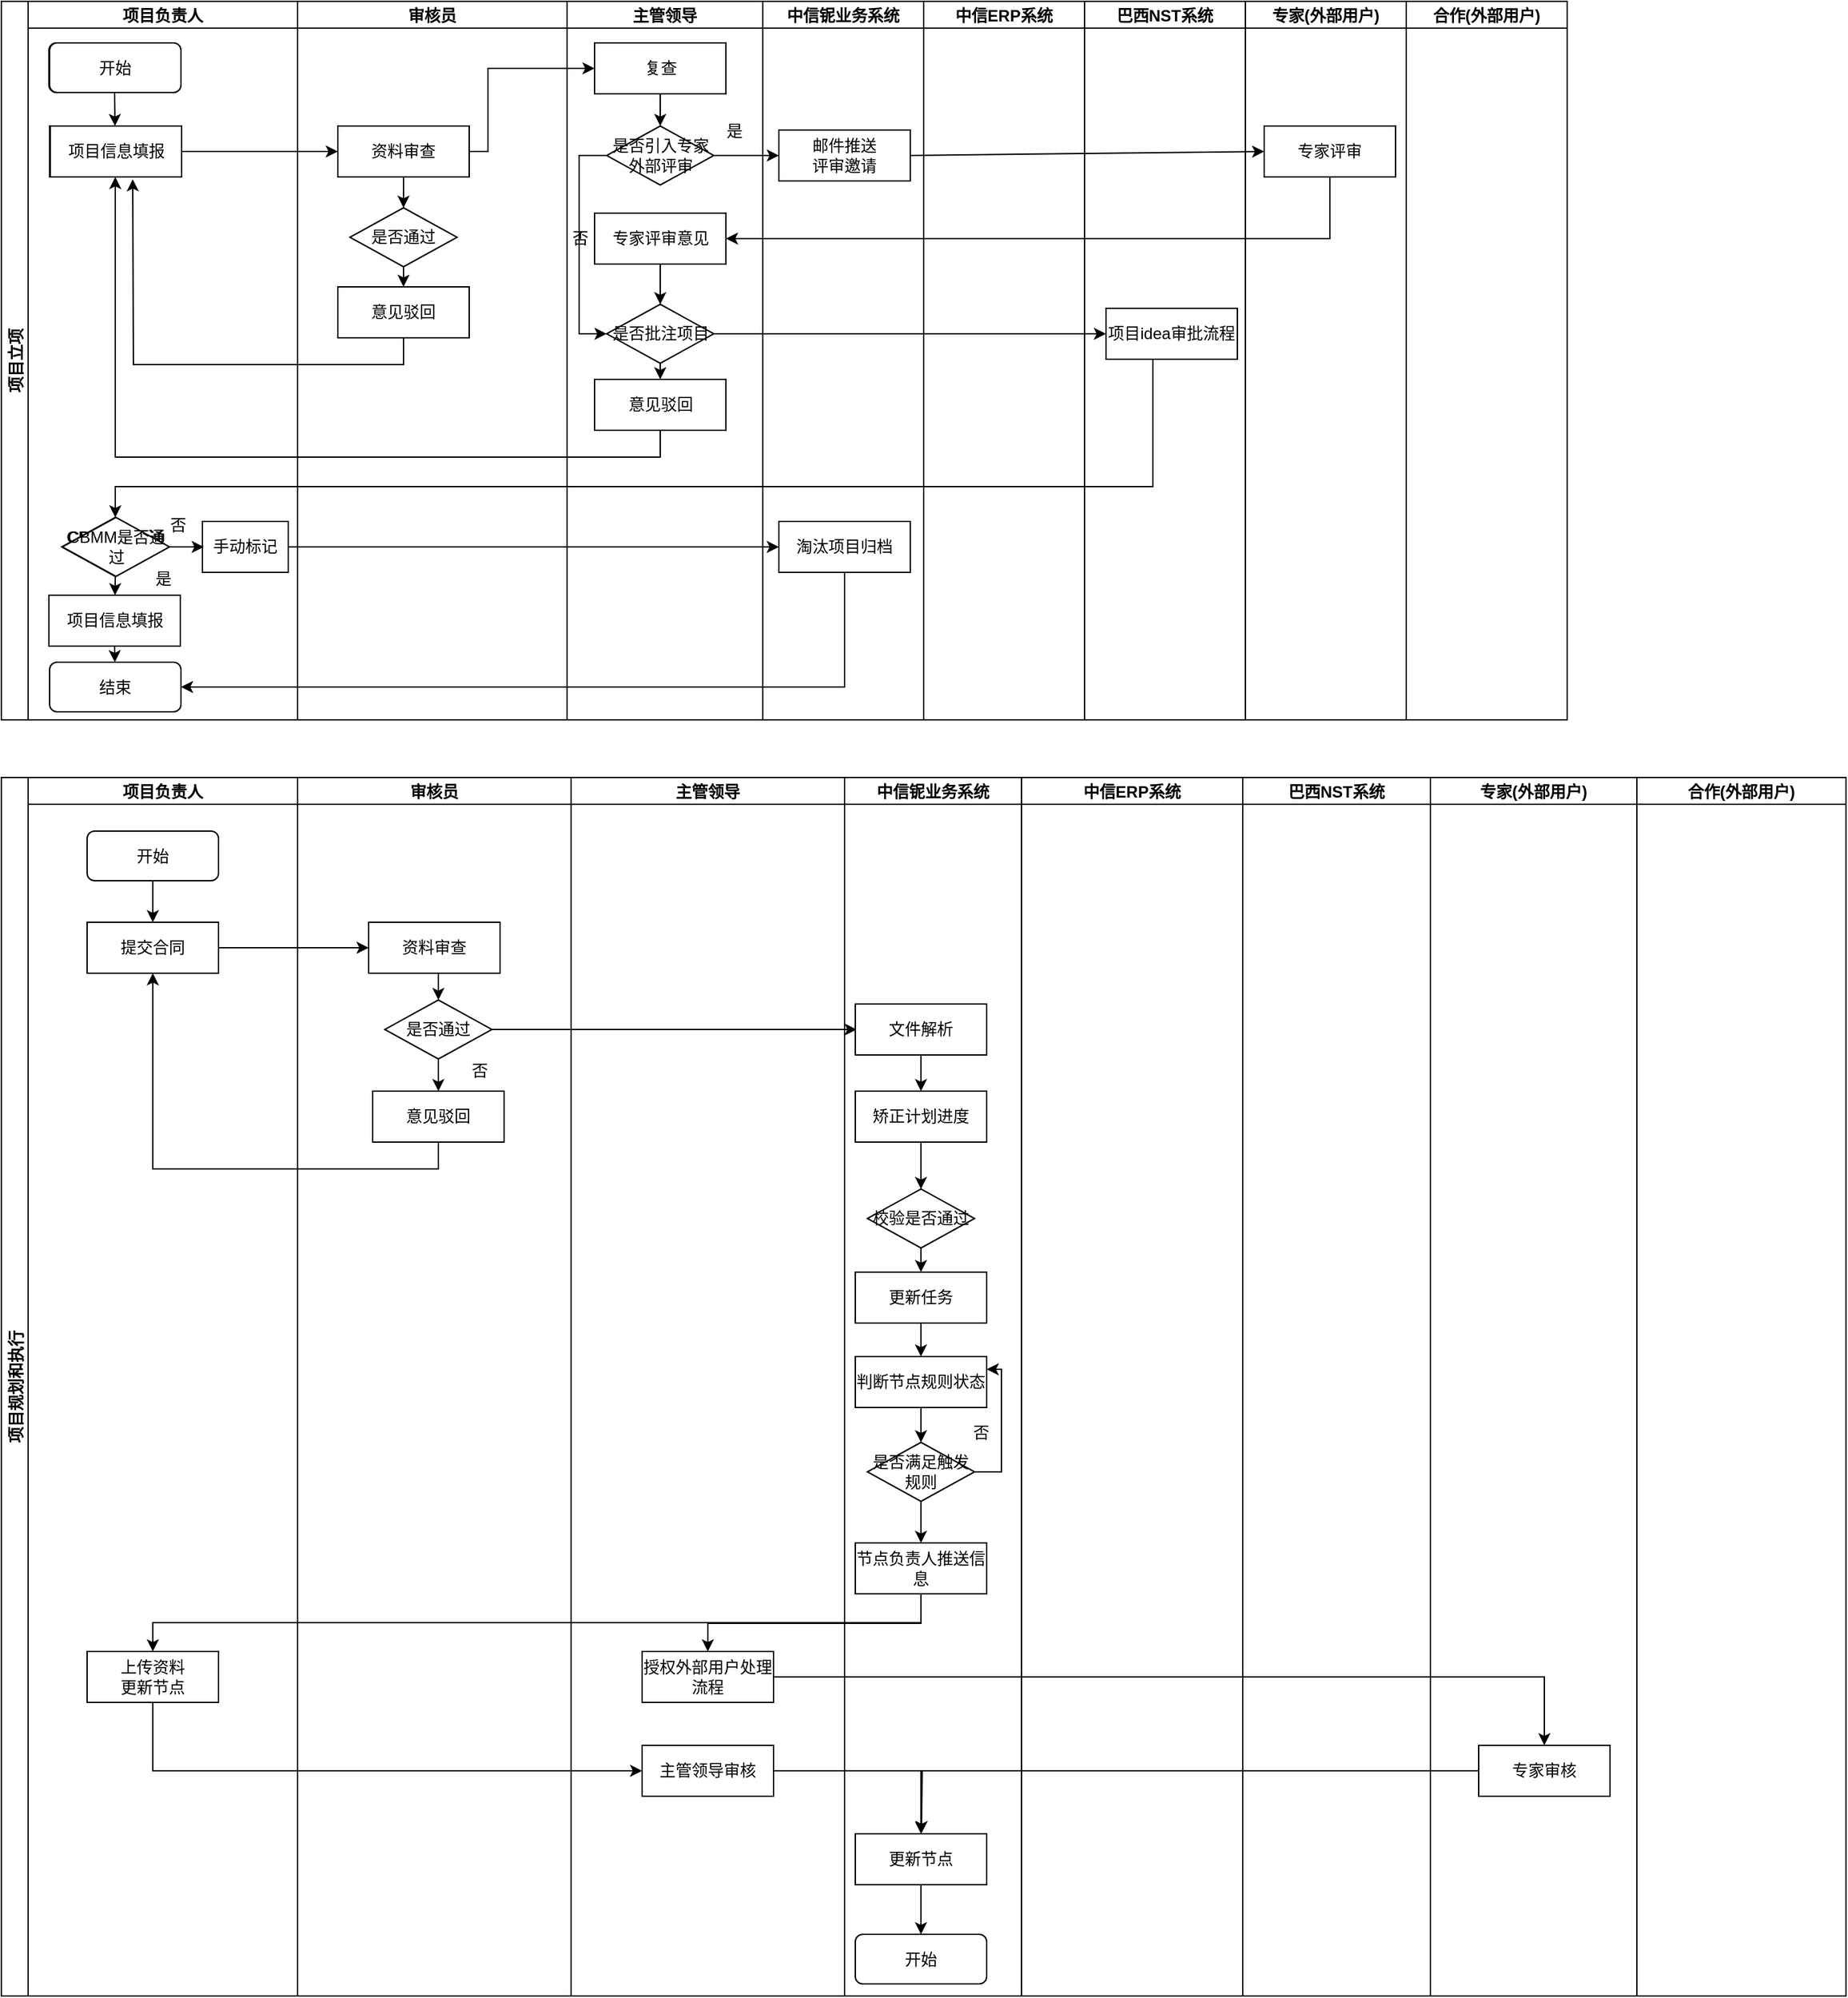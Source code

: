<mxfile version="21.1.8" type="github">
  <diagram id="prtHgNgQTEPvFCAcTncT" name="Page-1">
    <mxGraphModel dx="1843" dy="987" grid="0" gridSize="10" guides="1" tooltips="1" connect="1" arrows="1" fold="1" page="1" pageScale="1" pageWidth="3300" pageHeight="4681" math="0" shadow="0">
      <root>
        <mxCell id="0" />
        <mxCell id="1" parent="0" />
        <mxCell id="bHHt2sKUUEsSAKsjXfjZ-79" value="项目立项" style="swimlane;childLayout=stackLayout;resizeParent=1;resizeParentMax=0;startSize=20;horizontal=0;horizontalStack=1;" vertex="1" parent="1">
          <mxGeometry x="39" y="24" width="1168" height="536" as="geometry" />
        </mxCell>
        <mxCell id="bHHt2sKUUEsSAKsjXfjZ-80" value="项目负责人" style="swimlane;startSize=20;" vertex="1" parent="bHHt2sKUUEsSAKsjXfjZ-79">
          <mxGeometry x="20" width="201" height="536" as="geometry" />
        </mxCell>
        <mxCell id="bHHt2sKUUEsSAKsjXfjZ-88" value="开始" style="rounded=1;whiteSpace=wrap;html=1;" vertex="1" parent="bHHt2sKUUEsSAKsjXfjZ-80">
          <mxGeometry x="15.5" y="31" width="98" height="37" as="geometry" />
        </mxCell>
        <mxCell id="bHHt2sKUUEsSAKsjXfjZ-89" value="项目信息填报" style="rounded=0;whiteSpace=wrap;html=1;" vertex="1" parent="bHHt2sKUUEsSAKsjXfjZ-80">
          <mxGeometry x="16" y="93" width="98" height="38" as="geometry" />
        </mxCell>
        <mxCell id="bHHt2sKUUEsSAKsjXfjZ-90" value="" style="endArrow=classic;html=1;rounded=0;exitX=0.5;exitY=1;exitDx=0;exitDy=0;" edge="1" parent="bHHt2sKUUEsSAKsjXfjZ-80" source="bHHt2sKUUEsSAKsjXfjZ-88" target="bHHt2sKUUEsSAKsjXfjZ-89">
          <mxGeometry width="50" height="50" relative="1" as="geometry">
            <mxPoint x="75" y="213" as="sourcePoint" />
            <mxPoint x="125" y="163" as="targetPoint" />
          </mxGeometry>
        </mxCell>
        <mxCell id="bHHt2sKUUEsSAKsjXfjZ-121" value="CBMM是否通过" style="rhombus;whiteSpace=wrap;html=1;" vertex="1" parent="bHHt2sKUUEsSAKsjXfjZ-80">
          <mxGeometry x="25" y="385" width="80" height="44" as="geometry" />
        </mxCell>
        <mxCell id="bHHt2sKUUEsSAKsjXfjZ-124" value="项目信息填报" style="rounded=0;whiteSpace=wrap;html=1;" vertex="1" parent="bHHt2sKUUEsSAKsjXfjZ-80">
          <mxGeometry x="15.5" y="443" width="98" height="38" as="geometry" />
        </mxCell>
        <mxCell id="bHHt2sKUUEsSAKsjXfjZ-125" value="结束" style="rounded=1;whiteSpace=wrap;html=1;" vertex="1" parent="bHHt2sKUUEsSAKsjXfjZ-80">
          <mxGeometry x="16" y="493" width="98" height="37" as="geometry" />
        </mxCell>
        <mxCell id="bHHt2sKUUEsSAKsjXfjZ-126" value="" style="endArrow=classic;html=1;rounded=0;exitX=0.5;exitY=1;exitDx=0;exitDy=0;" edge="1" parent="bHHt2sKUUEsSAKsjXfjZ-80" source="bHHt2sKUUEsSAKsjXfjZ-121" target="bHHt2sKUUEsSAKsjXfjZ-124">
          <mxGeometry width="50" height="50" relative="1" as="geometry">
            <mxPoint x="498" y="326" as="sourcePoint" />
            <mxPoint x="548" y="276" as="targetPoint" />
          </mxGeometry>
        </mxCell>
        <mxCell id="bHHt2sKUUEsSAKsjXfjZ-127" value="" style="endArrow=classic;html=1;rounded=0;exitX=0.5;exitY=1;exitDx=0;exitDy=0;" edge="1" parent="bHHt2sKUUEsSAKsjXfjZ-80" source="bHHt2sKUUEsSAKsjXfjZ-124" target="bHHt2sKUUEsSAKsjXfjZ-125">
          <mxGeometry width="50" height="50" relative="1" as="geometry">
            <mxPoint x="498" y="326" as="sourcePoint" />
            <mxPoint x="548" y="276" as="targetPoint" />
          </mxGeometry>
        </mxCell>
        <mxCell id="bHHt2sKUUEsSAKsjXfjZ-128" value="是" style="text;html=1;strokeColor=none;fillColor=none;align=center;verticalAlign=middle;whiteSpace=wrap;rounded=0;" vertex="1" parent="bHHt2sKUUEsSAKsjXfjZ-80">
          <mxGeometry x="71" y="416" width="60" height="30" as="geometry" />
        </mxCell>
        <mxCell id="bHHt2sKUUEsSAKsjXfjZ-138" value="开始" style="rounded=1;whiteSpace=wrap;html=1;" vertex="1" parent="bHHt2sKUUEsSAKsjXfjZ-80">
          <mxGeometry x="16" y="31" width="98" height="37" as="geometry" />
        </mxCell>
        <mxCell id="bHHt2sKUUEsSAKsjXfjZ-139" value="项目信息填报" style="rounded=0;whiteSpace=wrap;html=1;" vertex="1" parent="bHHt2sKUUEsSAKsjXfjZ-80">
          <mxGeometry x="16.5" y="93" width="98" height="38" as="geometry" />
        </mxCell>
        <mxCell id="bHHt2sKUUEsSAKsjXfjZ-140" value="CBMM是否通过" style="rhombus;whiteSpace=wrap;html=1;" vertex="1" parent="bHHt2sKUUEsSAKsjXfjZ-80">
          <mxGeometry x="25.5" y="385" width="80" height="44" as="geometry" />
        </mxCell>
        <mxCell id="bHHt2sKUUEsSAKsjXfjZ-132" value="手动标记" style="rounded=0;whiteSpace=wrap;html=1;" vertex="1" parent="bHHt2sKUUEsSAKsjXfjZ-80">
          <mxGeometry x="130" y="388" width="64" height="38" as="geometry" />
        </mxCell>
        <mxCell id="bHHt2sKUUEsSAKsjXfjZ-145" value="否" style="text;html=1;strokeColor=none;fillColor=none;align=center;verticalAlign=middle;whiteSpace=wrap;rounded=0;" vertex="1" parent="bHHt2sKUUEsSAKsjXfjZ-80">
          <mxGeometry x="82" y="376" width="60" height="30" as="geometry" />
        </mxCell>
        <mxCell id="bHHt2sKUUEsSAKsjXfjZ-81" value="审核员" style="swimlane;startSize=20;" vertex="1" parent="bHHt2sKUUEsSAKsjXfjZ-79">
          <mxGeometry x="221" width="201" height="536" as="geometry" />
        </mxCell>
        <mxCell id="bHHt2sKUUEsSAKsjXfjZ-92" value="资料审查" style="rounded=0;whiteSpace=wrap;html=1;" vertex="1" parent="bHHt2sKUUEsSAKsjXfjZ-81">
          <mxGeometry x="30" y="93" width="98" height="38" as="geometry" />
        </mxCell>
        <mxCell id="bHHt2sKUUEsSAKsjXfjZ-93" value="是否通过" style="rhombus;whiteSpace=wrap;html=1;" vertex="1" parent="bHHt2sKUUEsSAKsjXfjZ-81">
          <mxGeometry x="39" y="154" width="80" height="44" as="geometry" />
        </mxCell>
        <mxCell id="bHHt2sKUUEsSAKsjXfjZ-94" value="" style="endArrow=classic;html=1;rounded=0;exitX=0.5;exitY=1;exitDx=0;exitDy=0;entryX=0.5;entryY=0;entryDx=0;entryDy=0;" edge="1" parent="bHHt2sKUUEsSAKsjXfjZ-81" source="bHHt2sKUUEsSAKsjXfjZ-92" target="bHHt2sKUUEsSAKsjXfjZ-93">
          <mxGeometry width="50" height="50" relative="1" as="geometry">
            <mxPoint x="339" y="311" as="sourcePoint" />
            <mxPoint x="389" y="261" as="targetPoint" />
          </mxGeometry>
        </mxCell>
        <mxCell id="bHHt2sKUUEsSAKsjXfjZ-142" style="edgeStyle=orthogonalEdgeStyle;rounded=0;orthogonalLoop=1;jettySize=auto;html=1;exitX=0.5;exitY=1;exitDx=0;exitDy=0;" edge="1" parent="bHHt2sKUUEsSAKsjXfjZ-81" source="bHHt2sKUUEsSAKsjXfjZ-114">
          <mxGeometry relative="1" as="geometry">
            <mxPoint x="-123.0" y="132.706" as="targetPoint" />
          </mxGeometry>
        </mxCell>
        <mxCell id="bHHt2sKUUEsSAKsjXfjZ-114" value="意见驳回" style="rounded=0;whiteSpace=wrap;html=1;" vertex="1" parent="bHHt2sKUUEsSAKsjXfjZ-81">
          <mxGeometry x="30" y="213" width="98" height="38" as="geometry" />
        </mxCell>
        <mxCell id="bHHt2sKUUEsSAKsjXfjZ-141" value="" style="endArrow=classic;html=1;rounded=0;exitX=0.5;exitY=1;exitDx=0;exitDy=0;" edge="1" parent="bHHt2sKUUEsSAKsjXfjZ-81" source="bHHt2sKUUEsSAKsjXfjZ-93" target="bHHt2sKUUEsSAKsjXfjZ-114">
          <mxGeometry width="50" height="50" relative="1" as="geometry">
            <mxPoint x="344" y="397" as="sourcePoint" />
            <mxPoint x="394" y="347" as="targetPoint" />
          </mxGeometry>
        </mxCell>
        <mxCell id="bHHt2sKUUEsSAKsjXfjZ-82" value="主管领导" style="swimlane;startSize=20;" vertex="1" parent="bHHt2sKUUEsSAKsjXfjZ-79">
          <mxGeometry x="422" width="146" height="536" as="geometry" />
        </mxCell>
        <mxCell id="bHHt2sKUUEsSAKsjXfjZ-96" value="复查" style="rounded=0;whiteSpace=wrap;html=1;" vertex="1" parent="bHHt2sKUUEsSAKsjXfjZ-82">
          <mxGeometry x="20.5" y="31" width="98" height="38" as="geometry" />
        </mxCell>
        <mxCell id="bHHt2sKUUEsSAKsjXfjZ-98" value="是否引入专家外部评审" style="rhombus;whiteSpace=wrap;html=1;" vertex="1" parent="bHHt2sKUUEsSAKsjXfjZ-82">
          <mxGeometry x="29.5" y="93" width="80" height="44" as="geometry" />
        </mxCell>
        <mxCell id="bHHt2sKUUEsSAKsjXfjZ-99" value="" style="endArrow=classic;html=1;rounded=0;exitX=0.5;exitY=1;exitDx=0;exitDy=0;entryX=0.5;entryY=0;entryDx=0;entryDy=0;" edge="1" parent="bHHt2sKUUEsSAKsjXfjZ-82" source="bHHt2sKUUEsSAKsjXfjZ-96" target="bHHt2sKUUEsSAKsjXfjZ-98">
          <mxGeometry width="50" height="50" relative="1" as="geometry">
            <mxPoint x="172" y="146" as="sourcePoint" />
            <mxPoint x="222" y="96" as="targetPoint" />
          </mxGeometry>
        </mxCell>
        <mxCell id="bHHt2sKUUEsSAKsjXfjZ-112" style="edgeStyle=orthogonalEdgeStyle;rounded=0;orthogonalLoop=1;jettySize=auto;html=1;exitX=0.5;exitY=1;exitDx=0;exitDy=0;" edge="1" parent="bHHt2sKUUEsSAKsjXfjZ-82" source="bHHt2sKUUEsSAKsjXfjZ-105" target="bHHt2sKUUEsSAKsjXfjZ-109">
          <mxGeometry relative="1" as="geometry" />
        </mxCell>
        <mxCell id="bHHt2sKUUEsSAKsjXfjZ-105" value="专家评审意见" style="rounded=0;whiteSpace=wrap;html=1;" vertex="1" parent="bHHt2sKUUEsSAKsjXfjZ-82">
          <mxGeometry x="20.5" y="158" width="98" height="38" as="geometry" />
        </mxCell>
        <mxCell id="bHHt2sKUUEsSAKsjXfjZ-107" value="是" style="text;html=1;strokeColor=none;fillColor=none;align=center;verticalAlign=middle;whiteSpace=wrap;rounded=0;" vertex="1" parent="bHHt2sKUUEsSAKsjXfjZ-82">
          <mxGeometry x="95" y="82" width="60" height="30" as="geometry" />
        </mxCell>
        <mxCell id="bHHt2sKUUEsSAKsjXfjZ-109" value="是否批注项目" style="rhombus;whiteSpace=wrap;html=1;" vertex="1" parent="bHHt2sKUUEsSAKsjXfjZ-82">
          <mxGeometry x="29.5" y="226" width="80" height="44" as="geometry" />
        </mxCell>
        <mxCell id="bHHt2sKUUEsSAKsjXfjZ-111" value="" style="endArrow=classic;html=1;rounded=0;exitX=0;exitY=0.5;exitDx=0;exitDy=0;entryX=0;entryY=0.5;entryDx=0;entryDy=0;" edge="1" parent="bHHt2sKUUEsSAKsjXfjZ-82" source="bHHt2sKUUEsSAKsjXfjZ-98" target="bHHt2sKUUEsSAKsjXfjZ-109">
          <mxGeometry width="50" height="50" relative="1" as="geometry">
            <mxPoint x="178" y="286" as="sourcePoint" />
            <mxPoint x="228" y="236" as="targetPoint" />
            <Array as="points">
              <mxPoint x="9" y="115" />
              <mxPoint x="9" y="248" />
            </Array>
          </mxGeometry>
        </mxCell>
        <mxCell id="bHHt2sKUUEsSAKsjXfjZ-113" value="否" style="text;html=1;strokeColor=none;fillColor=none;align=center;verticalAlign=middle;whiteSpace=wrap;rounded=0;" vertex="1" parent="bHHt2sKUUEsSAKsjXfjZ-82">
          <mxGeometry x="-20" y="162" width="60" height="30" as="geometry" />
        </mxCell>
        <mxCell id="bHHt2sKUUEsSAKsjXfjZ-115" value="意见驳回" style="rounded=0;whiteSpace=wrap;html=1;" vertex="1" parent="bHHt2sKUUEsSAKsjXfjZ-82">
          <mxGeometry x="20.5" y="282" width="98" height="38" as="geometry" />
        </mxCell>
        <mxCell id="bHHt2sKUUEsSAKsjXfjZ-116" value="" style="endArrow=classic;html=1;rounded=0;exitX=0.5;exitY=1;exitDx=0;exitDy=0;entryX=0.5;entryY=0;entryDx=0;entryDy=0;" edge="1" parent="bHHt2sKUUEsSAKsjXfjZ-82" source="bHHt2sKUUEsSAKsjXfjZ-109" target="bHHt2sKUUEsSAKsjXfjZ-115">
          <mxGeometry width="50" height="50" relative="1" as="geometry">
            <mxPoint x="216" y="279" as="sourcePoint" />
            <mxPoint x="266" y="229" as="targetPoint" />
          </mxGeometry>
        </mxCell>
        <mxCell id="bHHt2sKUUEsSAKsjXfjZ-83" value="中信铌业务系统" style="swimlane;startSize=20;" vertex="1" parent="bHHt2sKUUEsSAKsjXfjZ-79">
          <mxGeometry x="568" width="120" height="536" as="geometry" />
        </mxCell>
        <mxCell id="bHHt2sKUUEsSAKsjXfjZ-100" value="邮件推送&lt;br&gt;评审邀请" style="rounded=0;whiteSpace=wrap;html=1;" vertex="1" parent="bHHt2sKUUEsSAKsjXfjZ-83">
          <mxGeometry x="12" y="96" width="98" height="38" as="geometry" />
        </mxCell>
        <mxCell id="bHHt2sKUUEsSAKsjXfjZ-130" value="淘汰项目归档" style="rounded=0;whiteSpace=wrap;html=1;" vertex="1" parent="bHHt2sKUUEsSAKsjXfjZ-83">
          <mxGeometry x="12" y="388" width="98" height="38" as="geometry" />
        </mxCell>
        <mxCell id="bHHt2sKUUEsSAKsjXfjZ-87" value="中信ERP系统" style="swimlane;startSize=20;" vertex="1" parent="bHHt2sKUUEsSAKsjXfjZ-79">
          <mxGeometry x="688" width="120" height="536" as="geometry" />
        </mxCell>
        <mxCell id="bHHt2sKUUEsSAKsjXfjZ-86" value="巴西NST系统" style="swimlane;startSize=20;" vertex="1" parent="bHHt2sKUUEsSAKsjXfjZ-79">
          <mxGeometry x="808" width="120" height="536" as="geometry" />
        </mxCell>
        <mxCell id="bHHt2sKUUEsSAKsjXfjZ-119" value="项目idea审批流程" style="rounded=0;whiteSpace=wrap;html=1;" vertex="1" parent="bHHt2sKUUEsSAKsjXfjZ-86">
          <mxGeometry x="16" y="229" width="98" height="38" as="geometry" />
        </mxCell>
        <mxCell id="bHHt2sKUUEsSAKsjXfjZ-85" value="专家(外部用户)" style="swimlane;startSize=20;" vertex="1" parent="bHHt2sKUUEsSAKsjXfjZ-79">
          <mxGeometry x="928" width="120" height="536" as="geometry" />
        </mxCell>
        <mxCell id="bHHt2sKUUEsSAKsjXfjZ-102" value="专家评审" style="rounded=0;whiteSpace=wrap;html=1;" vertex="1" parent="bHHt2sKUUEsSAKsjXfjZ-85">
          <mxGeometry x="14" y="93" width="98" height="38" as="geometry" />
        </mxCell>
        <mxCell id="bHHt2sKUUEsSAKsjXfjZ-84" value="合作(外部用户)" style="swimlane;startSize=20;" vertex="1" parent="bHHt2sKUUEsSAKsjXfjZ-79">
          <mxGeometry x="1048" width="120" height="536" as="geometry" />
        </mxCell>
        <mxCell id="bHHt2sKUUEsSAKsjXfjZ-95" style="edgeStyle=orthogonalEdgeStyle;rounded=0;orthogonalLoop=1;jettySize=auto;html=1;exitX=1;exitY=0.5;exitDx=0;exitDy=0;entryX=0;entryY=0.5;entryDx=0;entryDy=0;" edge="1" parent="bHHt2sKUUEsSAKsjXfjZ-79" source="bHHt2sKUUEsSAKsjXfjZ-89" target="bHHt2sKUUEsSAKsjXfjZ-92">
          <mxGeometry relative="1" as="geometry" />
        </mxCell>
        <mxCell id="bHHt2sKUUEsSAKsjXfjZ-97" value="" style="endArrow=classic;html=1;rounded=0;exitX=1;exitY=0.5;exitDx=0;exitDy=0;entryX=0;entryY=0.5;entryDx=0;entryDy=0;" edge="1" parent="bHHt2sKUUEsSAKsjXfjZ-79" source="bHHt2sKUUEsSAKsjXfjZ-92" target="bHHt2sKUUEsSAKsjXfjZ-96">
          <mxGeometry width="50" height="50" relative="1" as="geometry">
            <mxPoint x="370" y="162" as="sourcePoint" />
            <mxPoint x="420" y="112" as="targetPoint" />
            <Array as="points">
              <mxPoint x="363" y="112" />
              <mxPoint x="363" y="50" />
            </Array>
          </mxGeometry>
        </mxCell>
        <mxCell id="bHHt2sKUUEsSAKsjXfjZ-101" value="" style="endArrow=classic;html=1;rounded=0;exitX=1;exitY=0.5;exitDx=0;exitDy=0;entryX=0;entryY=0.5;entryDx=0;entryDy=0;" edge="1" parent="bHHt2sKUUEsSAKsjXfjZ-79" source="bHHt2sKUUEsSAKsjXfjZ-98" target="bHHt2sKUUEsSAKsjXfjZ-100">
          <mxGeometry width="50" height="50" relative="1" as="geometry">
            <mxPoint x="517" y="320" as="sourcePoint" />
            <mxPoint x="567" y="270" as="targetPoint" />
          </mxGeometry>
        </mxCell>
        <mxCell id="bHHt2sKUUEsSAKsjXfjZ-103" value="" style="endArrow=classic;html=1;rounded=0;exitX=1;exitY=0.5;exitDx=0;exitDy=0;entryX=0;entryY=0.5;entryDx=0;entryDy=0;" edge="1" parent="bHHt2sKUUEsSAKsjXfjZ-79" source="bHHt2sKUUEsSAKsjXfjZ-100" target="bHHt2sKUUEsSAKsjXfjZ-102">
          <mxGeometry width="50" height="50" relative="1" as="geometry">
            <mxPoint x="618" y="124" as="sourcePoint" />
            <mxPoint x="668" y="74" as="targetPoint" />
          </mxGeometry>
        </mxCell>
        <mxCell id="bHHt2sKUUEsSAKsjXfjZ-106" style="edgeStyle=orthogonalEdgeStyle;rounded=0;orthogonalLoop=1;jettySize=auto;html=1;exitX=0.5;exitY=1;exitDx=0;exitDy=0;entryX=1;entryY=0.5;entryDx=0;entryDy=0;" edge="1" parent="bHHt2sKUUEsSAKsjXfjZ-79" source="bHHt2sKUUEsSAKsjXfjZ-102" target="bHHt2sKUUEsSAKsjXfjZ-105">
          <mxGeometry relative="1" as="geometry" />
        </mxCell>
        <mxCell id="bHHt2sKUUEsSAKsjXfjZ-117" style="edgeStyle=orthogonalEdgeStyle;rounded=0;orthogonalLoop=1;jettySize=auto;html=1;exitX=0.5;exitY=1;exitDx=0;exitDy=0;entryX=0.5;entryY=1;entryDx=0;entryDy=0;" edge="1" parent="bHHt2sKUUEsSAKsjXfjZ-79" source="bHHt2sKUUEsSAKsjXfjZ-115" target="bHHt2sKUUEsSAKsjXfjZ-89">
          <mxGeometry relative="1" as="geometry" />
        </mxCell>
        <mxCell id="bHHt2sKUUEsSAKsjXfjZ-120" style="edgeStyle=orthogonalEdgeStyle;rounded=0;orthogonalLoop=1;jettySize=auto;html=1;exitX=1;exitY=0.5;exitDx=0;exitDy=0;entryX=0;entryY=0.5;entryDx=0;entryDy=0;" edge="1" parent="bHHt2sKUUEsSAKsjXfjZ-79" source="bHHt2sKUUEsSAKsjXfjZ-109" target="bHHt2sKUUEsSAKsjXfjZ-119">
          <mxGeometry relative="1" as="geometry" />
        </mxCell>
        <mxCell id="bHHt2sKUUEsSAKsjXfjZ-123" style="edgeStyle=orthogonalEdgeStyle;rounded=0;orthogonalLoop=1;jettySize=auto;html=1;exitX=0.5;exitY=1;exitDx=0;exitDy=0;entryX=0.5;entryY=0;entryDx=0;entryDy=0;" edge="1" parent="bHHt2sKUUEsSAKsjXfjZ-79" source="bHHt2sKUUEsSAKsjXfjZ-119" target="bHHt2sKUUEsSAKsjXfjZ-121">
          <mxGeometry relative="1" as="geometry">
            <Array as="points">
              <mxPoint x="859" y="362" />
              <mxPoint x="85" y="362" />
            </Array>
          </mxGeometry>
        </mxCell>
        <mxCell id="bHHt2sKUUEsSAKsjXfjZ-144" style="edgeStyle=orthogonalEdgeStyle;rounded=0;orthogonalLoop=1;jettySize=auto;html=1;exitX=1;exitY=0.5;exitDx=0;exitDy=0;entryX=0;entryY=0.5;entryDx=0;entryDy=0;" edge="1" parent="bHHt2sKUUEsSAKsjXfjZ-79" source="bHHt2sKUUEsSAKsjXfjZ-132" target="bHHt2sKUUEsSAKsjXfjZ-130">
          <mxGeometry relative="1" as="geometry" />
        </mxCell>
        <mxCell id="bHHt2sKUUEsSAKsjXfjZ-147" style="edgeStyle=orthogonalEdgeStyle;rounded=0;orthogonalLoop=1;jettySize=auto;html=1;exitX=0.5;exitY=1;exitDx=0;exitDy=0;entryX=1;entryY=0.5;entryDx=0;entryDy=0;" edge="1" parent="bHHt2sKUUEsSAKsjXfjZ-79" source="bHHt2sKUUEsSAKsjXfjZ-130" target="bHHt2sKUUEsSAKsjXfjZ-125">
          <mxGeometry relative="1" as="geometry" />
        </mxCell>
        <mxCell id="bHHt2sKUUEsSAKsjXfjZ-143" value="" style="endArrow=classic;html=1;rounded=0;exitX=1;exitY=0.5;exitDx=0;exitDy=0;" edge="1" parent="1" source="bHHt2sKUUEsSAKsjXfjZ-140">
          <mxGeometry width="50" height="50" relative="1" as="geometry">
            <mxPoint x="590" y="421" as="sourcePoint" />
            <mxPoint x="190" y="431" as="targetPoint" />
          </mxGeometry>
        </mxCell>
        <mxCell id="bHHt2sKUUEsSAKsjXfjZ-206" value="项目规划和执行" style="swimlane;childLayout=stackLayout;resizeParent=1;resizeParentMax=0;startSize=20;horizontal=0;horizontalStack=1;" vertex="1" parent="1">
          <mxGeometry x="39" y="603" width="1376" height="909" as="geometry" />
        </mxCell>
        <mxCell id="bHHt2sKUUEsSAKsjXfjZ-222" value="项目负责人" style="swimlane;startSize=20;" vertex="1" parent="bHHt2sKUUEsSAKsjXfjZ-206">
          <mxGeometry x="20" width="201" height="909" as="geometry" />
        </mxCell>
        <mxCell id="bHHt2sKUUEsSAKsjXfjZ-267" style="edgeStyle=orthogonalEdgeStyle;rounded=0;orthogonalLoop=1;jettySize=auto;html=1;exitX=0.5;exitY=1;exitDx=0;exitDy=0;" edge="1" parent="bHHt2sKUUEsSAKsjXfjZ-222" source="bHHt2sKUUEsSAKsjXfjZ-262" target="bHHt2sKUUEsSAKsjXfjZ-264">
          <mxGeometry relative="1" as="geometry" />
        </mxCell>
        <mxCell id="bHHt2sKUUEsSAKsjXfjZ-262" value="开始" style="rounded=1;whiteSpace=wrap;html=1;" vertex="1" parent="bHHt2sKUUEsSAKsjXfjZ-222">
          <mxGeometry x="44" y="40" width="98" height="37" as="geometry" />
        </mxCell>
        <mxCell id="bHHt2sKUUEsSAKsjXfjZ-264" value="提交合同" style="rounded=0;whiteSpace=wrap;html=1;" vertex="1" parent="bHHt2sKUUEsSAKsjXfjZ-222">
          <mxGeometry x="44" y="108" width="98" height="38" as="geometry" />
        </mxCell>
        <mxCell id="bHHt2sKUUEsSAKsjXfjZ-321" value="上传资料&lt;br&gt;更新节点" style="rounded=0;whiteSpace=wrap;html=1;" vertex="1" parent="bHHt2sKUUEsSAKsjXfjZ-222">
          <mxGeometry x="44" y="652" width="98" height="38" as="geometry" />
        </mxCell>
        <mxCell id="bHHt2sKUUEsSAKsjXfjZ-229" value="审核员" style="swimlane;startSize=20;" vertex="1" parent="bHHt2sKUUEsSAKsjXfjZ-206">
          <mxGeometry x="221" width="204" height="909" as="geometry" />
        </mxCell>
        <mxCell id="bHHt2sKUUEsSAKsjXfjZ-272" style="edgeStyle=orthogonalEdgeStyle;rounded=0;orthogonalLoop=1;jettySize=auto;html=1;exitX=0.5;exitY=1;exitDx=0;exitDy=0;entryX=0.5;entryY=0;entryDx=0;entryDy=0;" edge="1" parent="bHHt2sKUUEsSAKsjXfjZ-229" source="bHHt2sKUUEsSAKsjXfjZ-265" target="bHHt2sKUUEsSAKsjXfjZ-266">
          <mxGeometry relative="1" as="geometry" />
        </mxCell>
        <mxCell id="bHHt2sKUUEsSAKsjXfjZ-265" value="资料审查" style="rounded=0;whiteSpace=wrap;html=1;" vertex="1" parent="bHHt2sKUUEsSAKsjXfjZ-229">
          <mxGeometry x="53" y="108" width="98" height="38" as="geometry" />
        </mxCell>
        <mxCell id="bHHt2sKUUEsSAKsjXfjZ-274" style="edgeStyle=orthogonalEdgeStyle;rounded=0;orthogonalLoop=1;jettySize=auto;html=1;exitX=0.5;exitY=1;exitDx=0;exitDy=0;entryX=0.5;entryY=0;entryDx=0;entryDy=0;" edge="1" parent="bHHt2sKUUEsSAKsjXfjZ-229" source="bHHt2sKUUEsSAKsjXfjZ-266" target="bHHt2sKUUEsSAKsjXfjZ-273">
          <mxGeometry relative="1" as="geometry" />
        </mxCell>
        <mxCell id="bHHt2sKUUEsSAKsjXfjZ-280" style="edgeStyle=orthogonalEdgeStyle;rounded=0;orthogonalLoop=1;jettySize=auto;html=1;exitX=1;exitY=0.5;exitDx=0;exitDy=0;" edge="1" parent="bHHt2sKUUEsSAKsjXfjZ-229" source="bHHt2sKUUEsSAKsjXfjZ-266">
          <mxGeometry relative="1" as="geometry">
            <mxPoint x="417" y="188" as="targetPoint" />
          </mxGeometry>
        </mxCell>
        <mxCell id="bHHt2sKUUEsSAKsjXfjZ-266" value="是否通过" style="rhombus;whiteSpace=wrap;html=1;" vertex="1" parent="bHHt2sKUUEsSAKsjXfjZ-229">
          <mxGeometry x="65" y="166" width="80" height="44" as="geometry" />
        </mxCell>
        <mxCell id="bHHt2sKUUEsSAKsjXfjZ-273" value="意见驳回" style="rounded=0;whiteSpace=wrap;html=1;" vertex="1" parent="bHHt2sKUUEsSAKsjXfjZ-229">
          <mxGeometry x="56" y="234" width="98" height="38" as="geometry" />
        </mxCell>
        <mxCell id="bHHt2sKUUEsSAKsjXfjZ-276" value="否" style="text;html=1;strokeColor=none;fillColor=none;align=center;verticalAlign=middle;whiteSpace=wrap;rounded=0;" vertex="1" parent="bHHt2sKUUEsSAKsjXfjZ-229">
          <mxGeometry x="106" y="204" width="60" height="30" as="geometry" />
        </mxCell>
        <mxCell id="bHHt2sKUUEsSAKsjXfjZ-269" value="主管领导" style="swimlane;startSize=20;" vertex="1" parent="bHHt2sKUUEsSAKsjXfjZ-206">
          <mxGeometry x="425" width="204" height="909" as="geometry" />
        </mxCell>
        <mxCell id="bHHt2sKUUEsSAKsjXfjZ-359" value="授权外部用户处理流程" style="rounded=0;whiteSpace=wrap;html=1;" vertex="1" parent="bHHt2sKUUEsSAKsjXfjZ-269">
          <mxGeometry x="53" y="652" width="98" height="38" as="geometry" />
        </mxCell>
        <mxCell id="bHHt2sKUUEsSAKsjXfjZ-376" style="edgeStyle=orthogonalEdgeStyle;rounded=0;orthogonalLoop=1;jettySize=auto;html=1;exitX=1;exitY=0.5;exitDx=0;exitDy=0;" edge="1" parent="bHHt2sKUUEsSAKsjXfjZ-269" source="bHHt2sKUUEsSAKsjXfjZ-364">
          <mxGeometry relative="1" as="geometry">
            <mxPoint x="261.353" y="787.588" as="targetPoint" />
          </mxGeometry>
        </mxCell>
        <mxCell id="bHHt2sKUUEsSAKsjXfjZ-364" value="主管领导审核" style="rounded=0;whiteSpace=wrap;html=1;" vertex="1" parent="bHHt2sKUUEsSAKsjXfjZ-269">
          <mxGeometry x="53" y="722" width="98" height="38" as="geometry" />
        </mxCell>
        <mxCell id="bHHt2sKUUEsSAKsjXfjZ-241" value="中信铌业务系统" style="swimlane;startSize=20;" vertex="1" parent="bHHt2sKUUEsSAKsjXfjZ-206">
          <mxGeometry x="629" width="132" height="909" as="geometry" />
        </mxCell>
        <mxCell id="bHHt2sKUUEsSAKsjXfjZ-283" style="edgeStyle=orthogonalEdgeStyle;rounded=0;orthogonalLoop=1;jettySize=auto;html=1;exitX=0.5;exitY=1;exitDx=0;exitDy=0;entryX=0.5;entryY=0;entryDx=0;entryDy=0;" edge="1" parent="bHHt2sKUUEsSAKsjXfjZ-241" source="bHHt2sKUUEsSAKsjXfjZ-278" target="bHHt2sKUUEsSAKsjXfjZ-281">
          <mxGeometry relative="1" as="geometry" />
        </mxCell>
        <mxCell id="bHHt2sKUUEsSAKsjXfjZ-278" value="文件解析" style="rounded=0;whiteSpace=wrap;html=1;" vertex="1" parent="bHHt2sKUUEsSAKsjXfjZ-241">
          <mxGeometry x="8" y="169" width="98" height="38" as="geometry" />
        </mxCell>
        <mxCell id="bHHt2sKUUEsSAKsjXfjZ-284" style="edgeStyle=orthogonalEdgeStyle;rounded=0;orthogonalLoop=1;jettySize=auto;html=1;exitX=0.5;exitY=1;exitDx=0;exitDy=0;" edge="1" parent="bHHt2sKUUEsSAKsjXfjZ-241" source="bHHt2sKUUEsSAKsjXfjZ-281" target="bHHt2sKUUEsSAKsjXfjZ-282">
          <mxGeometry relative="1" as="geometry" />
        </mxCell>
        <mxCell id="bHHt2sKUUEsSAKsjXfjZ-281" value="矫正计划进度" style="rounded=0;whiteSpace=wrap;html=1;" vertex="1" parent="bHHt2sKUUEsSAKsjXfjZ-241">
          <mxGeometry x="8" y="234" width="98" height="38" as="geometry" />
        </mxCell>
        <mxCell id="bHHt2sKUUEsSAKsjXfjZ-286" style="edgeStyle=orthogonalEdgeStyle;rounded=0;orthogonalLoop=1;jettySize=auto;html=1;exitX=0.5;exitY=1;exitDx=0;exitDy=0;entryX=0.5;entryY=0;entryDx=0;entryDy=0;" edge="1" parent="bHHt2sKUUEsSAKsjXfjZ-241" source="bHHt2sKUUEsSAKsjXfjZ-282" target="bHHt2sKUUEsSAKsjXfjZ-285">
          <mxGeometry relative="1" as="geometry" />
        </mxCell>
        <mxCell id="bHHt2sKUUEsSAKsjXfjZ-282" value="校验是否通过" style="rhombus;whiteSpace=wrap;html=1;" vertex="1" parent="bHHt2sKUUEsSAKsjXfjZ-241">
          <mxGeometry x="17" y="307" width="80" height="44" as="geometry" />
        </mxCell>
        <mxCell id="bHHt2sKUUEsSAKsjXfjZ-290" style="edgeStyle=orthogonalEdgeStyle;rounded=0;orthogonalLoop=1;jettySize=auto;html=1;exitX=0.5;exitY=1;exitDx=0;exitDy=0;" edge="1" parent="bHHt2sKUUEsSAKsjXfjZ-241" source="bHHt2sKUUEsSAKsjXfjZ-285" target="bHHt2sKUUEsSAKsjXfjZ-289">
          <mxGeometry relative="1" as="geometry" />
        </mxCell>
        <mxCell id="bHHt2sKUUEsSAKsjXfjZ-285" value="更新任务" style="rounded=0;whiteSpace=wrap;html=1;" vertex="1" parent="bHHt2sKUUEsSAKsjXfjZ-241">
          <mxGeometry x="8" y="369" width="98" height="38" as="geometry" />
        </mxCell>
        <mxCell id="bHHt2sKUUEsSAKsjXfjZ-292" style="edgeStyle=orthogonalEdgeStyle;rounded=0;orthogonalLoop=1;jettySize=auto;html=1;exitX=1;exitY=0.5;exitDx=0;exitDy=0;entryX=1;entryY=0.25;entryDx=0;entryDy=0;" edge="1" parent="bHHt2sKUUEsSAKsjXfjZ-241" source="bHHt2sKUUEsSAKsjXfjZ-287" target="bHHt2sKUUEsSAKsjXfjZ-289">
          <mxGeometry relative="1" as="geometry" />
        </mxCell>
        <mxCell id="bHHt2sKUUEsSAKsjXfjZ-304" style="edgeStyle=orthogonalEdgeStyle;rounded=0;orthogonalLoop=1;jettySize=auto;html=1;exitX=0.5;exitY=1;exitDx=0;exitDy=0;entryX=0.5;entryY=0;entryDx=0;entryDy=0;" edge="1" parent="bHHt2sKUUEsSAKsjXfjZ-241" source="bHHt2sKUUEsSAKsjXfjZ-287" target="bHHt2sKUUEsSAKsjXfjZ-303">
          <mxGeometry relative="1" as="geometry" />
        </mxCell>
        <mxCell id="bHHt2sKUUEsSAKsjXfjZ-287" value="是否满足触发规则" style="rhombus;whiteSpace=wrap;html=1;" vertex="1" parent="bHHt2sKUUEsSAKsjXfjZ-241">
          <mxGeometry x="17" y="496" width="80" height="44" as="geometry" />
        </mxCell>
        <mxCell id="bHHt2sKUUEsSAKsjXfjZ-291" style="edgeStyle=orthogonalEdgeStyle;rounded=0;orthogonalLoop=1;jettySize=auto;html=1;exitX=0.5;exitY=1;exitDx=0;exitDy=0;entryX=0.5;entryY=0;entryDx=0;entryDy=0;" edge="1" parent="bHHt2sKUUEsSAKsjXfjZ-241" source="bHHt2sKUUEsSAKsjXfjZ-289" target="bHHt2sKUUEsSAKsjXfjZ-287">
          <mxGeometry relative="1" as="geometry" />
        </mxCell>
        <mxCell id="bHHt2sKUUEsSAKsjXfjZ-289" value="判断节点规则状态" style="rounded=0;whiteSpace=wrap;html=1;" vertex="1" parent="bHHt2sKUUEsSAKsjXfjZ-241">
          <mxGeometry x="8" y="432" width="98" height="38" as="geometry" />
        </mxCell>
        <mxCell id="bHHt2sKUUEsSAKsjXfjZ-301" value="否" style="text;html=1;strokeColor=none;fillColor=none;align=center;verticalAlign=middle;whiteSpace=wrap;rounded=0;" vertex="1" parent="bHHt2sKUUEsSAKsjXfjZ-241">
          <mxGeometry x="72" y="474" width="60" height="30" as="geometry" />
        </mxCell>
        <mxCell id="bHHt2sKUUEsSAKsjXfjZ-303" value="节点负责人推送信息" style="rounded=0;whiteSpace=wrap;html=1;" vertex="1" parent="bHHt2sKUUEsSAKsjXfjZ-241">
          <mxGeometry x="8" y="571" width="98" height="38" as="geometry" />
        </mxCell>
        <mxCell id="bHHt2sKUUEsSAKsjXfjZ-383" style="edgeStyle=orthogonalEdgeStyle;rounded=0;orthogonalLoop=1;jettySize=auto;html=1;exitX=0.5;exitY=1;exitDx=0;exitDy=0;entryX=0.5;entryY=0;entryDx=0;entryDy=0;" edge="1" parent="bHHt2sKUUEsSAKsjXfjZ-241" source="bHHt2sKUUEsSAKsjXfjZ-370" target="bHHt2sKUUEsSAKsjXfjZ-382">
          <mxGeometry relative="1" as="geometry" />
        </mxCell>
        <mxCell id="bHHt2sKUUEsSAKsjXfjZ-370" value="更新节点" style="rounded=0;whiteSpace=wrap;html=1;" vertex="1" parent="bHHt2sKUUEsSAKsjXfjZ-241">
          <mxGeometry x="8" y="788" width="98" height="38" as="geometry" />
        </mxCell>
        <mxCell id="bHHt2sKUUEsSAKsjXfjZ-382" value="开始" style="rounded=1;whiteSpace=wrap;html=1;" vertex="1" parent="bHHt2sKUUEsSAKsjXfjZ-241">
          <mxGeometry x="8" y="863" width="98" height="37" as="geometry" />
        </mxCell>
        <mxCell id="bHHt2sKUUEsSAKsjXfjZ-244" value="中信ERP系统" style="swimlane;startSize=20;" vertex="1" parent="bHHt2sKUUEsSAKsjXfjZ-206">
          <mxGeometry x="761" width="165" height="909" as="geometry" />
        </mxCell>
        <mxCell id="bHHt2sKUUEsSAKsjXfjZ-245" value="巴西NST系统" style="swimlane;startSize=20;" vertex="1" parent="bHHt2sKUUEsSAKsjXfjZ-206">
          <mxGeometry x="926" width="140" height="909" as="geometry" />
        </mxCell>
        <mxCell id="bHHt2sKUUEsSAKsjXfjZ-247" value="专家(外部用户)" style="swimlane;startSize=20;" vertex="1" parent="bHHt2sKUUEsSAKsjXfjZ-206">
          <mxGeometry x="1066" width="154" height="909" as="geometry" />
        </mxCell>
        <mxCell id="bHHt2sKUUEsSAKsjXfjZ-366" value="专家审核" style="rounded=0;whiteSpace=wrap;html=1;" vertex="1" parent="bHHt2sKUUEsSAKsjXfjZ-247">
          <mxGeometry x="36" y="722" width="98" height="38" as="geometry" />
        </mxCell>
        <mxCell id="bHHt2sKUUEsSAKsjXfjZ-249" value="合作(外部用户)" style="swimlane;startSize=20;" vertex="1" parent="bHHt2sKUUEsSAKsjXfjZ-206">
          <mxGeometry x="1220" width="156" height="909" as="geometry" />
        </mxCell>
        <mxCell id="bHHt2sKUUEsSAKsjXfjZ-270" style="edgeStyle=orthogonalEdgeStyle;rounded=0;orthogonalLoop=1;jettySize=auto;html=1;exitX=1;exitY=0.5;exitDx=0;exitDy=0;entryX=0;entryY=0.5;entryDx=0;entryDy=0;" edge="1" parent="bHHt2sKUUEsSAKsjXfjZ-206" source="bHHt2sKUUEsSAKsjXfjZ-264" target="bHHt2sKUUEsSAKsjXfjZ-265">
          <mxGeometry relative="1" as="geometry" />
        </mxCell>
        <mxCell id="bHHt2sKUUEsSAKsjXfjZ-275" style="edgeStyle=orthogonalEdgeStyle;rounded=0;orthogonalLoop=1;jettySize=auto;html=1;exitX=0.5;exitY=1;exitDx=0;exitDy=0;entryX=0.5;entryY=1;entryDx=0;entryDy=0;" edge="1" parent="bHHt2sKUUEsSAKsjXfjZ-206" source="bHHt2sKUUEsSAKsjXfjZ-273" target="bHHt2sKUUEsSAKsjXfjZ-264">
          <mxGeometry relative="1" as="geometry" />
        </mxCell>
        <mxCell id="bHHt2sKUUEsSAKsjXfjZ-360" style="edgeStyle=orthogonalEdgeStyle;rounded=0;orthogonalLoop=1;jettySize=auto;html=1;exitX=0.5;exitY=1;exitDx=0;exitDy=0;" edge="1" parent="bHHt2sKUUEsSAKsjXfjZ-206" source="bHHt2sKUUEsSAKsjXfjZ-303" target="bHHt2sKUUEsSAKsjXfjZ-321">
          <mxGeometry relative="1" as="geometry" />
        </mxCell>
        <mxCell id="bHHt2sKUUEsSAKsjXfjZ-361" style="edgeStyle=orthogonalEdgeStyle;rounded=0;orthogonalLoop=1;jettySize=auto;html=1;exitX=0.5;exitY=1;exitDx=0;exitDy=0;entryX=0.5;entryY=0;entryDx=0;entryDy=0;" edge="1" parent="bHHt2sKUUEsSAKsjXfjZ-206" source="bHHt2sKUUEsSAKsjXfjZ-303" target="bHHt2sKUUEsSAKsjXfjZ-359">
          <mxGeometry relative="1" as="geometry">
            <Array as="points">
              <mxPoint x="686" y="631" />
              <mxPoint x="527" y="631" />
            </Array>
          </mxGeometry>
        </mxCell>
        <mxCell id="bHHt2sKUUEsSAKsjXfjZ-365" style="edgeStyle=orthogonalEdgeStyle;rounded=0;orthogonalLoop=1;jettySize=auto;html=1;exitX=0.5;exitY=1;exitDx=0;exitDy=0;entryX=0;entryY=0.5;entryDx=0;entryDy=0;" edge="1" parent="bHHt2sKUUEsSAKsjXfjZ-206" source="bHHt2sKUUEsSAKsjXfjZ-321" target="bHHt2sKUUEsSAKsjXfjZ-364">
          <mxGeometry relative="1" as="geometry" />
        </mxCell>
        <mxCell id="bHHt2sKUUEsSAKsjXfjZ-374" style="edgeStyle=orthogonalEdgeStyle;rounded=0;orthogonalLoop=1;jettySize=auto;html=1;exitX=1;exitY=0.5;exitDx=0;exitDy=0;entryX=0.5;entryY=0;entryDx=0;entryDy=0;" edge="1" parent="bHHt2sKUUEsSAKsjXfjZ-206" source="bHHt2sKUUEsSAKsjXfjZ-359" target="bHHt2sKUUEsSAKsjXfjZ-366">
          <mxGeometry relative="1" as="geometry" />
        </mxCell>
        <mxCell id="bHHt2sKUUEsSAKsjXfjZ-375" style="edgeStyle=orthogonalEdgeStyle;rounded=0;orthogonalLoop=1;jettySize=auto;html=1;exitX=0;exitY=0.5;exitDx=0;exitDy=0;entryX=0.5;entryY=0;entryDx=0;entryDy=0;" edge="1" parent="bHHt2sKUUEsSAKsjXfjZ-206" source="bHHt2sKUUEsSAKsjXfjZ-366" target="bHHt2sKUUEsSAKsjXfjZ-370">
          <mxGeometry relative="1" as="geometry" />
        </mxCell>
      </root>
    </mxGraphModel>
  </diagram>
</mxfile>
